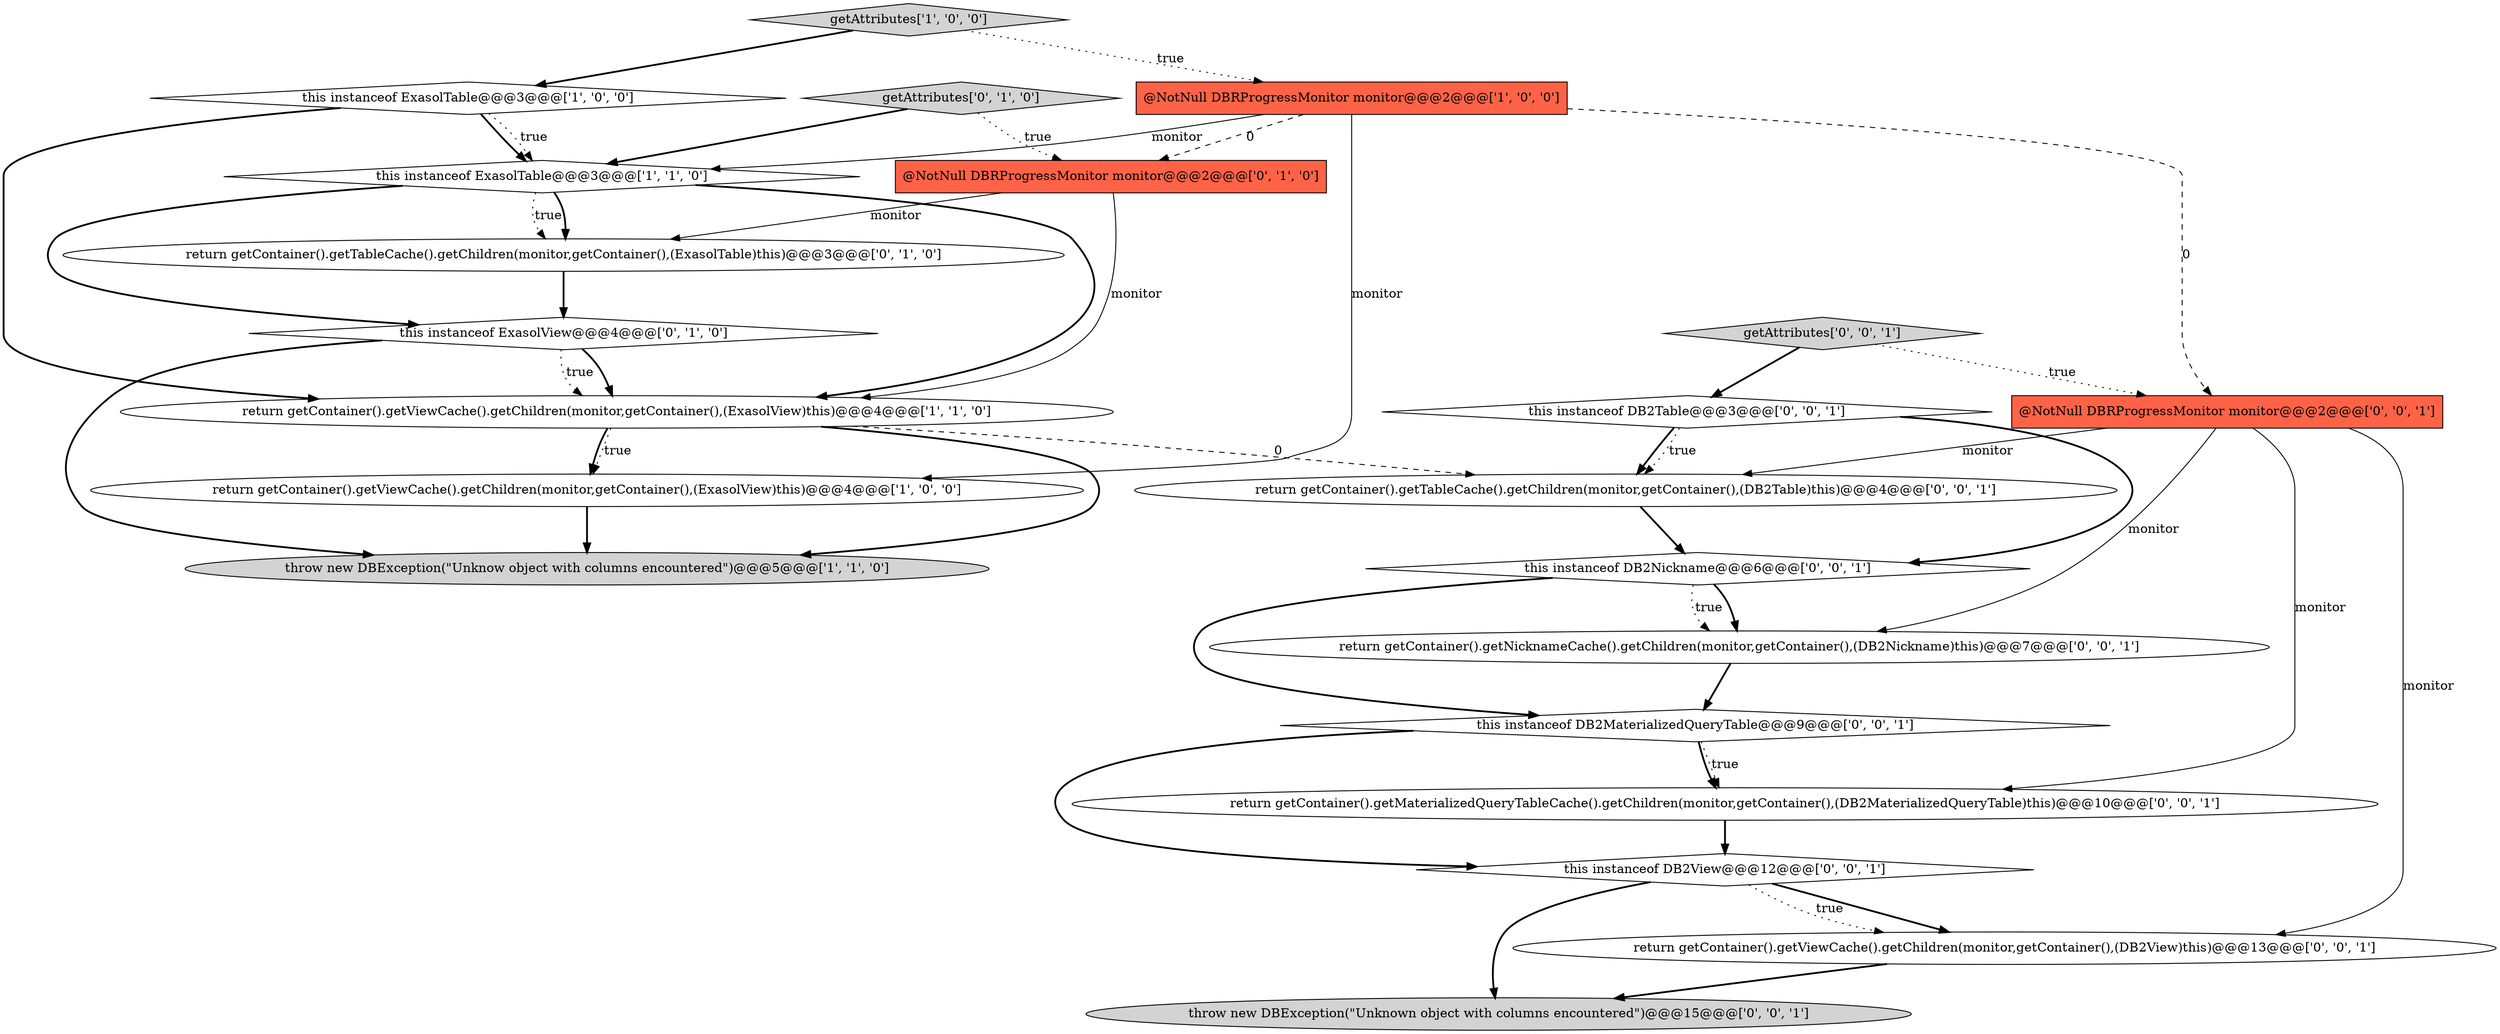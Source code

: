 digraph {
18 [style = filled, label = "this instanceof DB2Nickname@@@6@@@['0', '0', '1']", fillcolor = white, shape = diamond image = "AAA0AAABBB3BBB"];
1 [style = filled, label = "throw new DBException(\"Unknow object with columns encountered\")@@@5@@@['1', '1', '0']", fillcolor = lightgray, shape = ellipse image = "AAA0AAABBB1BBB"];
12 [style = filled, label = "this instanceof DB2MaterializedQueryTable@@@9@@@['0', '0', '1']", fillcolor = white, shape = diamond image = "AAA0AAABBB3BBB"];
15 [style = filled, label = "@NotNull DBRProgressMonitor monitor@@@2@@@['0', '0', '1']", fillcolor = tomato, shape = box image = "AAA0AAABBB3BBB"];
6 [style = filled, label = "return getContainer().getViewCache().getChildren(monitor,getContainer(),(ExasolView)this)@@@4@@@['1', '1', '0']", fillcolor = white, shape = ellipse image = "AAA0AAABBB1BBB"];
5 [style = filled, label = "this instanceof ExasolTable@@@3@@@['1', '1', '0']", fillcolor = white, shape = diamond image = "AAA0AAABBB1BBB"];
16 [style = filled, label = "return getContainer().getViewCache().getChildren(monitor,getContainer(),(DB2View)this)@@@13@@@['0', '0', '1']", fillcolor = white, shape = ellipse image = "AAA0AAABBB3BBB"];
17 [style = filled, label = "getAttributes['0', '0', '1']", fillcolor = lightgray, shape = diamond image = "AAA0AAABBB3BBB"];
2 [style = filled, label = "this instanceof ExasolTable@@@3@@@['1', '0', '0']", fillcolor = white, shape = diamond image = "AAA0AAABBB1BBB"];
13 [style = filled, label = "return getContainer().getNicknameCache().getChildren(monitor,getContainer(),(DB2Nickname)this)@@@7@@@['0', '0', '1']", fillcolor = white, shape = ellipse image = "AAA0AAABBB3BBB"];
21 [style = filled, label = "this instanceof DB2View@@@12@@@['0', '0', '1']", fillcolor = white, shape = diamond image = "AAA0AAABBB3BBB"];
19 [style = filled, label = "throw new DBException(\"Unknown object with columns encountered\")@@@15@@@['0', '0', '1']", fillcolor = lightgray, shape = ellipse image = "AAA0AAABBB3BBB"];
3 [style = filled, label = "getAttributes['1', '0', '0']", fillcolor = lightgray, shape = diamond image = "AAA0AAABBB1BBB"];
14 [style = filled, label = "return getContainer().getMaterializedQueryTableCache().getChildren(monitor,getContainer(),(DB2MaterializedQueryTable)this)@@@10@@@['0', '0', '1']", fillcolor = white, shape = ellipse image = "AAA0AAABBB3BBB"];
7 [style = filled, label = "return getContainer().getTableCache().getChildren(monitor,getContainer(),(ExasolTable)this)@@@3@@@['0', '1', '0']", fillcolor = white, shape = ellipse image = "AAA0AAABBB2BBB"];
9 [style = filled, label = "getAttributes['0', '1', '0']", fillcolor = lightgray, shape = diamond image = "AAA0AAABBB2BBB"];
11 [style = filled, label = "this instanceof DB2Table@@@3@@@['0', '0', '1']", fillcolor = white, shape = diamond image = "AAA0AAABBB3BBB"];
10 [style = filled, label = "@NotNull DBRProgressMonitor monitor@@@2@@@['0', '1', '0']", fillcolor = tomato, shape = box image = "AAA1AAABBB2BBB"];
0 [style = filled, label = "@NotNull DBRProgressMonitor monitor@@@2@@@['1', '0', '0']", fillcolor = tomato, shape = box image = "AAA1AAABBB1BBB"];
20 [style = filled, label = "return getContainer().getTableCache().getChildren(monitor,getContainer(),(DB2Table)this)@@@4@@@['0', '0', '1']", fillcolor = white, shape = ellipse image = "AAA0AAABBB3BBB"];
4 [style = filled, label = "return getContainer().getViewCache().getChildren(monitor,getContainer(),(ExasolView)this)@@@4@@@['1', '0', '0']", fillcolor = white, shape = ellipse image = "AAA0AAABBB1BBB"];
8 [style = filled, label = "this instanceof ExasolView@@@4@@@['0', '1', '0']", fillcolor = white, shape = diamond image = "AAA0AAABBB2BBB"];
11->20 [style = bold, label=""];
5->8 [style = bold, label=""];
21->19 [style = bold, label=""];
15->13 [style = solid, label="monitor"];
6->20 [style = dashed, label="0"];
15->14 [style = solid, label="monitor"];
2->6 [style = bold, label=""];
12->21 [style = bold, label=""];
10->7 [style = solid, label="monitor"];
18->12 [style = bold, label=""];
0->15 [style = dashed, label="0"];
8->6 [style = bold, label=""];
16->19 [style = bold, label=""];
7->8 [style = bold, label=""];
0->4 [style = solid, label="monitor"];
11->18 [style = bold, label=""];
0->10 [style = dashed, label="0"];
0->5 [style = solid, label="monitor"];
20->18 [style = bold, label=""];
15->16 [style = solid, label="monitor"];
6->1 [style = bold, label=""];
11->20 [style = dotted, label="true"];
12->14 [style = dotted, label="true"];
6->4 [style = bold, label=""];
8->1 [style = bold, label=""];
17->15 [style = dotted, label="true"];
13->12 [style = bold, label=""];
8->6 [style = dotted, label="true"];
5->6 [style = bold, label=""];
6->4 [style = dotted, label="true"];
3->2 [style = bold, label=""];
5->7 [style = dotted, label="true"];
12->14 [style = bold, label=""];
3->0 [style = dotted, label="true"];
18->13 [style = bold, label=""];
9->5 [style = bold, label=""];
21->16 [style = bold, label=""];
5->7 [style = bold, label=""];
4->1 [style = bold, label=""];
15->20 [style = solid, label="monitor"];
21->16 [style = dotted, label="true"];
2->5 [style = dotted, label="true"];
9->10 [style = dotted, label="true"];
10->6 [style = solid, label="monitor"];
14->21 [style = bold, label=""];
2->5 [style = bold, label=""];
18->13 [style = dotted, label="true"];
17->11 [style = bold, label=""];
}
